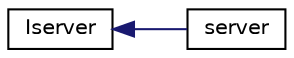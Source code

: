 digraph "Graphical Class Hierarchy"
{
  edge [fontname="Helvetica",fontsize="10",labelfontname="Helvetica",labelfontsize="10"];
  node [fontname="Helvetica",fontsize="10",shape=record];
  rankdir="LR";
  Node0 [label="Iserver",height=0.2,width=0.4,color="black", fillcolor="white", style="filled",URL="$class_iserver.html"];
  Node0 -> Node1 [dir="back",color="midnightblue",fontsize="10",style="solid",fontname="Helvetica"];
  Node1 [label="server",height=0.2,width=0.4,color="black", fillcolor="white", style="filled",URL="$classserver.html"];
}
